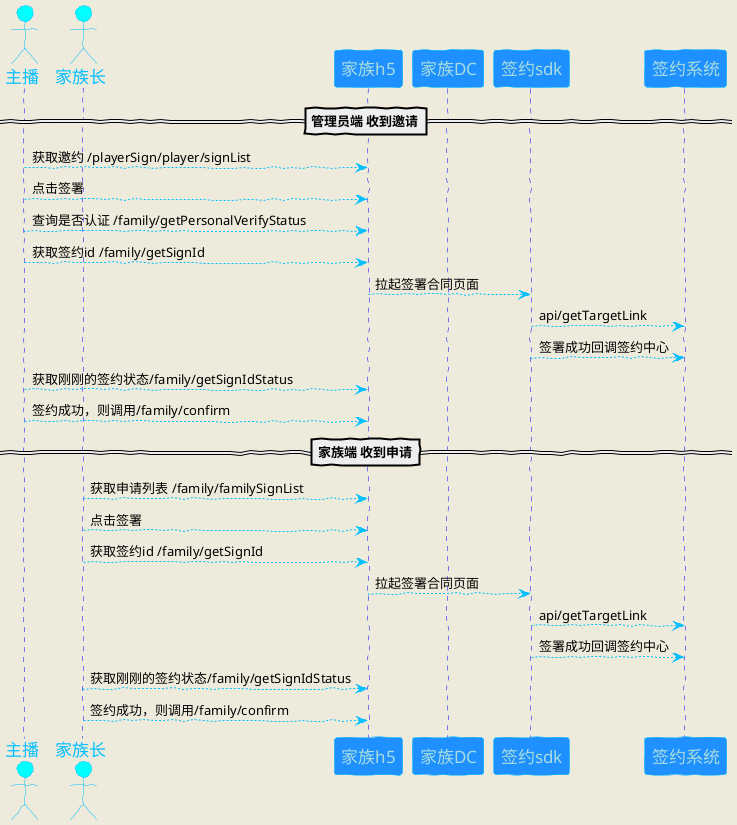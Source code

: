 @startuml
skinparam backgroundColor #EEEBDC
skinparam handwritten true
skinparam sequence {
ArrowColor DeepSkyBlue
ActorBorderColor DeepSkyBlue
LifeLineBorderColor blue
LifeLineBackgroundColor #A9DCDF

ParticipantBorderColor DeepSkyBlue
ParticipantBackgroundColor DodgerBlue
ParticipantFontName Impact
ParticipantFontSize 17
ParticipantFontColor #A9DCDF

ActorBackgroundColor aqua
ActorFontColor DeepSkyBlue
ActorFontSize 17
ActorFontName Aapex
}


actor 主播
actor 家族长
participant 家族h5
participant 家族DC
participant 签约sdk
participant 签约系统

==管理员端 收到邀请==
主播 --> 家族h5:获取邀约 /playerSign/player/signList
主播 --> 家族h5:点击签署
主播 --> 家族h5:查询是否认证 /family/getPersonalVerifyStatus
主播 --> 家族h5:获取签约id /family/getSignId
家族h5 --> 签约sdk:拉起签署合同页面
签约sdk --> 签约系统:api/getTargetLink
签约sdk --> 签约系统:签署成功回调签约中心
主播 --> 家族h5:获取刚刚的签约状态/family/getSignIdStatus
主播 --> 家族h5:签约成功，则调用/family/confirm
==家族端 收到申请==
家族长 --> 家族h5:获取申请列表 /family/familySignList
家族长 --> 家族h5:点击签署
家族长 --> 家族h5:获取签约id /family/getSignId
家族h5 --> 签约sdk:拉起签署合同页面
签约sdk --> 签约系统:api/getTargetLink
签约sdk --> 签约系统:签署成功回调签约中心
家族长 --> 家族h5:获取刚刚的签约状态/family/getSignIdStatus
家族长 --> 家族h5:签约成功，则调用/family/confirm
@enduml